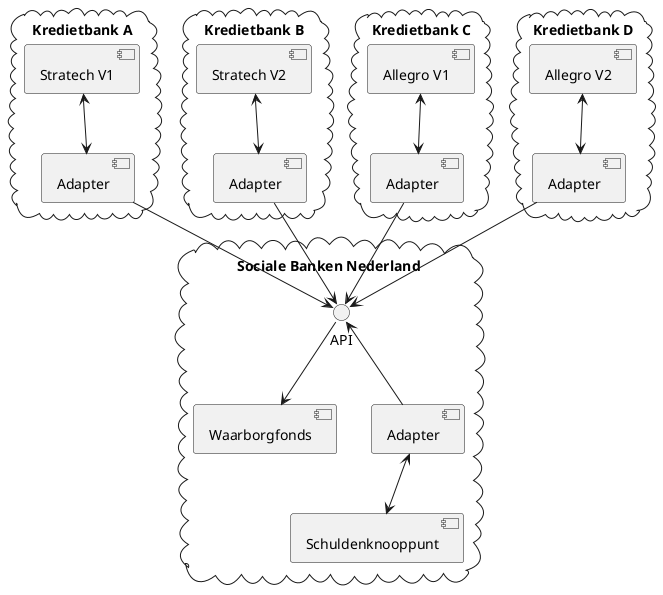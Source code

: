 @startuml

cloud "Kredietbank A" {
    [Stratech V1] as KbaStratech
    [Adapter] as KbaAdapter

    KbaStratech <--> KbaAdapter
}

cloud "Kredietbank B" {
    [Stratech V2] as KbfStratech
    [Adapter] as KbfAdapter

    KbfStratech <--> KbfAdapter
}


cloud "Kredietbank C" {
    [Allegro V1] as KbbAllegro
    [Adapter] as KbbAdapter

    KbbAllegro <--> KbbAdapter
}

cloud "Kredietbank D" {
    [Allegro V2] as KbcAllegro
    [Adapter] as KbcAdapter

    KbcAllegro <--> KbcAdapter
}

cloud "Sociale Banken Nederland" {
    [Waarborgfonds] as Wsk
    () "API" as API
    [Schuldenknooppunt]    
    [Adapter] as SchuldenknooppuntAdapter

    API --> Wsk
    API <-- SchuldenknooppuntAdapter
    SchuldenknooppuntAdapter <--> Schuldenknooppunt
}

KbfAdapter --> API
KbaAdapter --> API
KbbAdapter --> API
KbcAdapter --> API

@enduml